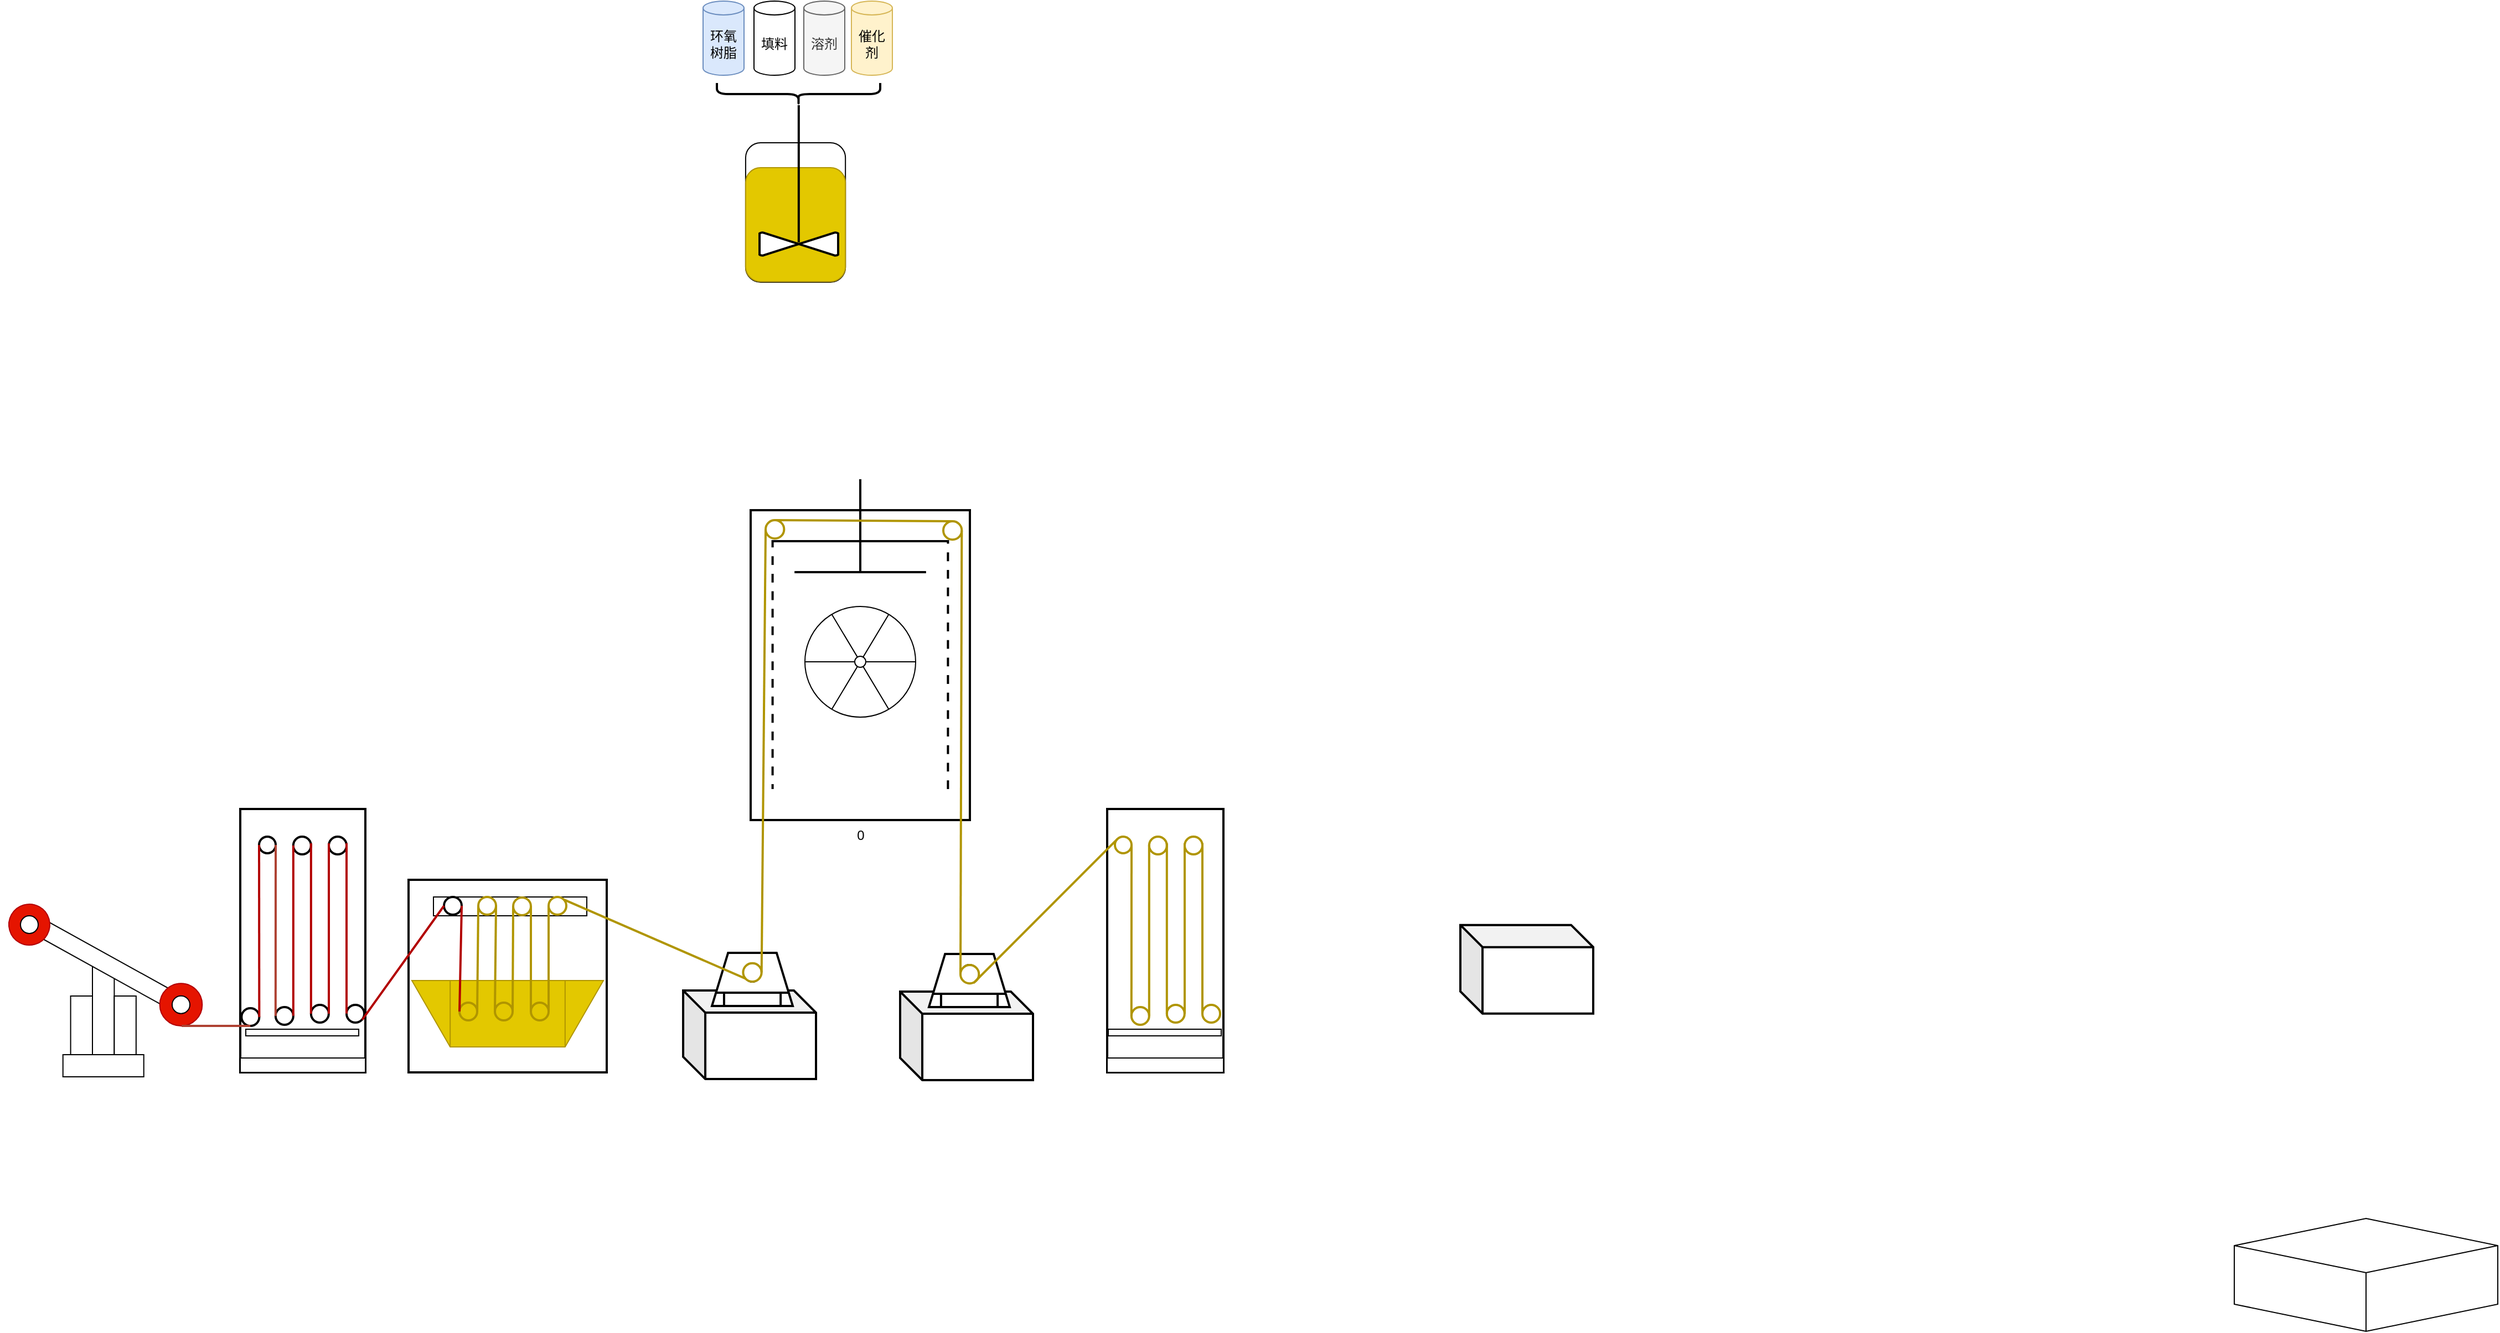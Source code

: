 <mxfile version="27.1.4">
  <diagram name="第 1 页" id="NM45Fy-Pm7l9fKpPG5w4">
    <mxGraphModel dx="1169" dy="2273" grid="0" gridSize="10" guides="1" tooltips="1" connect="1" arrows="1" fold="1" page="1" pageScale="1" pageWidth="900" pageHeight="1600" math="0" shadow="0">
      <root>
        <mxCell id="0" />
        <mxCell id="1" parent="0" />
        <mxCell id="Wi9fWY7tMc1d5rnaZym0-82" value="" style="verticalLabelPosition=bottom;verticalAlign=top;html=1;shape=mxgraph.basic.rect;fillColor2=none;strokeWidth=2;size=20;indent=5;" vertex="1" parent="1">
          <mxGeometry x="379" y="286" width="179" height="174" as="geometry" />
        </mxCell>
        <mxCell id="Wi9fWY7tMc1d5rnaZym0-72" value="" style="rounded=1;whiteSpace=wrap;html=1;direction=south;" vertex="1" parent="1">
          <mxGeometry x="683.45" y="-380" width="90.14" height="126" as="geometry" />
        </mxCell>
        <mxCell id="Wi9fWY7tMc1d5rnaZym0-1" value="环氧树脂" style="shape=cylinder3;whiteSpace=wrap;html=1;boundedLbl=1;backgroundOutline=1;size=6.229;fillColor=#dae8fc;strokeColor=#6c8ebf;" vertex="1" parent="1">
          <mxGeometry x="645" y="-508" width="37" height="67" as="geometry" />
        </mxCell>
        <mxCell id="Wi9fWY7tMc1d5rnaZym0-13" value="填料" style="shape=cylinder3;whiteSpace=wrap;html=1;boundedLbl=1;backgroundOutline=1;size=6.229;" vertex="1" parent="1">
          <mxGeometry x="691" y="-508" width="37" height="67" as="geometry" />
        </mxCell>
        <mxCell id="Wi9fWY7tMc1d5rnaZym0-14" value="溶剂" style="shape=cylinder3;whiteSpace=wrap;html=1;boundedLbl=1;backgroundOutline=1;size=6.229;fillColor=#f5f5f5;strokeColor=#666666;fontColor=#333333;" vertex="1" parent="1">
          <mxGeometry x="736" y="-508" width="37" height="67" as="geometry" />
        </mxCell>
        <mxCell id="Wi9fWY7tMc1d5rnaZym0-15" value="催化剂" style="shape=cylinder3;whiteSpace=wrap;html=1;boundedLbl=1;backgroundOutline=1;size=6.229;fillColor=#fff2cc;strokeColor=#d6b656;" vertex="1" parent="1">
          <mxGeometry x="779" y="-508" width="37" height="67" as="geometry" />
        </mxCell>
        <mxCell id="Wi9fWY7tMc1d5rnaZym0-23" value="" style="shape=curlyBracket;whiteSpace=wrap;html=1;rounded=1;labelPosition=left;verticalLabelPosition=middle;align=right;verticalAlign=middle;direction=north;strokeWidth=2;" vertex="1" parent="1">
          <mxGeometry x="657.5" y="-434" width="147.5" height="20" as="geometry" />
        </mxCell>
        <mxCell id="Wi9fWY7tMc1d5rnaZym0-24" value="" style="rounded=0;whiteSpace=wrap;html=1;" vertex="1" parent="1">
          <mxGeometry x="66.86" y="444" width="73" height="20" as="geometry" />
        </mxCell>
        <mxCell id="Wi9fWY7tMc1d5rnaZym0-25" value="" style="rounded=0;whiteSpace=wrap;html=1;" vertex="1" parent="1">
          <mxGeometry x="93.5" y="358" width="19.71" height="86" as="geometry" />
        </mxCell>
        <mxCell id="Wi9fWY7tMc1d5rnaZym0-29" value="" style="verticalLabelPosition=bottom;verticalAlign=top;html=1;shape=mxgraph.basic.plaque;dx=6;whiteSpace=wrap;rotation=29;" vertex="1" parent="1">
          <mxGeometry x="27" y="355" width="161.41" height="16" as="geometry" />
        </mxCell>
        <mxCell id="Wi9fWY7tMc1d5rnaZym0-30" value="" style="ellipse;whiteSpace=wrap;html=1;aspect=fixed;rotation=0;fillColor=#e51400;fontColor=#ffffff;strokeColor=#B20000;" vertex="1" parent="1">
          <mxGeometry x="154.32" y="379.66" width="38.34" height="38.34" as="geometry" />
        </mxCell>
        <mxCell id="Wi9fWY7tMc1d5rnaZym0-34" value="" style="ellipse;whiteSpace=wrap;html=1;aspect=fixed;rotation=29;fillColor=#e51400;fontColor=#ffffff;strokeColor=#B20000;" vertex="1" parent="1">
          <mxGeometry x="18" y="308" width="37" height="37" as="geometry" />
        </mxCell>
        <mxCell id="Wi9fWY7tMc1d5rnaZym0-35" value="" style="rounded=0;whiteSpace=wrap;html=1;" vertex="1" parent="1">
          <mxGeometry x="113.21" y="391" width="19.71" height="53" as="geometry" />
        </mxCell>
        <mxCell id="Wi9fWY7tMc1d5rnaZym0-36" value="" style="rounded=0;whiteSpace=wrap;html=1;" vertex="1" parent="1">
          <mxGeometry x="73.79" y="391" width="19.71" height="53" as="geometry" />
        </mxCell>
        <mxCell id="Wi9fWY7tMc1d5rnaZym0-37" value="" style="rounded=0;whiteSpace=wrap;html=1;strokeWidth=2;" vertex="1" parent="1">
          <mxGeometry x="227" y="222" width="113" height="238" as="geometry" />
        </mxCell>
        <mxCell id="Wi9fWY7tMc1d5rnaZym0-38" value="" style="ellipse;whiteSpace=wrap;html=1;aspect=fixed;strokeWidth=2;" vertex="1" parent="1">
          <mxGeometry x="244" y="247" width="15" height="15" as="geometry" />
        </mxCell>
        <mxCell id="Wi9fWY7tMc1d5rnaZym0-41" value="" style="ellipse;whiteSpace=wrap;html=1;aspect=fixed;strokeWidth=2;" vertex="1" parent="1">
          <mxGeometry x="228.16" y="402" width="16" height="16" as="geometry" />
        </mxCell>
        <mxCell id="Wi9fWY7tMc1d5rnaZym0-42" value="" style="ellipse;whiteSpace=wrap;html=1;aspect=fixed;strokeWidth=2;" vertex="1" parent="1">
          <mxGeometry x="258.91" y="401" width="16" height="16" as="geometry" />
        </mxCell>
        <mxCell id="Wi9fWY7tMc1d5rnaZym0-47" value="" style="endArrow=none;html=1;rounded=0;entryX=0.5;entryY=1;entryDx=0;entryDy=0;fillColor=#fad9d5;strokeColor=#ae4132;strokeWidth=2;" edge="1" parent="1" target="Wi9fWY7tMc1d5rnaZym0-41">
          <mxGeometry width="50" height="50" relative="1" as="geometry">
            <mxPoint x="174" y="418" as="sourcePoint" />
            <mxPoint x="245.5" y="418" as="targetPoint" />
          </mxGeometry>
        </mxCell>
        <mxCell id="Wi9fWY7tMc1d5rnaZym0-49" value="" style="endArrow=none;html=1;rounded=0;exitX=1;exitY=0.5;exitDx=0;exitDy=0;entryX=0;entryY=0.5;entryDx=0;entryDy=0;fillColor=#e51400;strokeColor=#B20000;strokeWidth=2;" edge="1" parent="1" source="Wi9fWY7tMc1d5rnaZym0-41" target="Wi9fWY7tMc1d5rnaZym0-38">
          <mxGeometry width="50" height="50" relative="1" as="geometry">
            <mxPoint x="329" y="344" as="sourcePoint" />
            <mxPoint x="379" y="294" as="targetPoint" />
          </mxGeometry>
        </mxCell>
        <mxCell id="Wi9fWY7tMc1d5rnaZym0-52" value="" style="endArrow=none;html=1;rounded=0;entryX=1;entryY=0.5;entryDx=0;entryDy=0;exitX=0;exitY=0.5;exitDx=0;exitDy=0;fillColor=#fad9d5;strokeColor=#ae4132;strokeWidth=2;" edge="1" parent="1" source="Wi9fWY7tMc1d5rnaZym0-42" target="Wi9fWY7tMc1d5rnaZym0-38">
          <mxGeometry width="50" height="50" relative="1" as="geometry">
            <mxPoint x="329" y="344" as="sourcePoint" />
            <mxPoint x="379" y="294" as="targetPoint" />
          </mxGeometry>
        </mxCell>
        <mxCell id="Wi9fWY7tMc1d5rnaZym0-53" value="" style="ellipse;whiteSpace=wrap;html=1;aspect=fixed;strokeWidth=2;" vertex="1" parent="1">
          <mxGeometry x="274.91" y="247" width="16" height="16" as="geometry" />
        </mxCell>
        <mxCell id="Wi9fWY7tMc1d5rnaZym0-55" value="" style="ellipse;whiteSpace=wrap;html=1;aspect=fixed;" vertex="1" parent="1">
          <mxGeometry x="165.49" y="390.83" width="16" height="16" as="geometry" />
        </mxCell>
        <mxCell id="Wi9fWY7tMc1d5rnaZym0-56" value="" style="ellipse;whiteSpace=wrap;html=1;aspect=fixed;" vertex="1" parent="1">
          <mxGeometry x="28.5" y="318.5" width="16" height="16" as="geometry" />
        </mxCell>
        <mxCell id="Wi9fWY7tMc1d5rnaZym0-59" value="" style="endArrow=none;html=1;rounded=0;entryX=1;entryY=0.5;entryDx=0;entryDy=0;exitX=0;exitY=0.5;exitDx=0;exitDy=0;fillColor=#e51400;strokeColor=#B20000;strokeWidth=2;" edge="1" parent="1">
          <mxGeometry width="50" height="50" relative="1" as="geometry">
            <mxPoint x="274.91" y="408.83" as="sourcePoint" />
            <mxPoint x="274.91" y="254.83" as="targetPoint" />
          </mxGeometry>
        </mxCell>
        <mxCell id="Wi9fWY7tMc1d5rnaZym0-60" value="" style="ellipse;whiteSpace=wrap;html=1;aspect=fixed;strokeWidth=2;" vertex="1" parent="1">
          <mxGeometry x="290.91" y="399" width="16" height="16" as="geometry" />
        </mxCell>
        <mxCell id="Wi9fWY7tMc1d5rnaZym0-61" value="" style="endArrow=none;html=1;rounded=0;entryX=1;entryY=0.5;entryDx=0;entryDy=0;exitX=0;exitY=0.5;exitDx=0;exitDy=0;fillColor=#e51400;strokeColor=#B20000;strokeWidth=2;" edge="1" parent="1">
          <mxGeometry width="50" height="50" relative="1" as="geometry">
            <mxPoint x="290.91" y="407" as="sourcePoint" />
            <mxPoint x="290.91" y="253" as="targetPoint" />
          </mxGeometry>
        </mxCell>
        <mxCell id="Wi9fWY7tMc1d5rnaZym0-62" value="" style="ellipse;whiteSpace=wrap;html=1;aspect=fixed;strokeWidth=2;" vertex="1" parent="1">
          <mxGeometry x="307" y="247" width="16" height="16" as="geometry" />
        </mxCell>
        <mxCell id="Wi9fWY7tMc1d5rnaZym0-63" value="" style="endArrow=none;html=1;rounded=0;entryX=1;entryY=0.5;entryDx=0;entryDy=0;exitX=0;exitY=0.5;exitDx=0;exitDy=0;fillColor=#e51400;strokeColor=#B20000;strokeWidth=2;" edge="1" parent="1">
          <mxGeometry width="50" height="50" relative="1" as="geometry">
            <mxPoint x="307" y="407" as="sourcePoint" />
            <mxPoint x="307" y="253" as="targetPoint" />
          </mxGeometry>
        </mxCell>
        <mxCell id="Wi9fWY7tMc1d5rnaZym0-64" value="" style="ellipse;whiteSpace=wrap;html=1;aspect=fixed;strokeWidth=2;" vertex="1" parent="1">
          <mxGeometry x="323" y="399" width="16" height="16" as="geometry" />
        </mxCell>
        <mxCell id="Wi9fWY7tMc1d5rnaZym0-65" value="" style="endArrow=none;html=1;rounded=0;entryX=1;entryY=0.5;entryDx=0;entryDy=0;exitX=0;exitY=0.5;exitDx=0;exitDy=0;fillColor=#e51400;strokeColor=#B20000;strokeWidth=2;" edge="1" parent="1">
          <mxGeometry width="50" height="50" relative="1" as="geometry">
            <mxPoint x="323" y="406.83" as="sourcePoint" />
            <mxPoint x="323" y="252.83" as="targetPoint" />
          </mxGeometry>
        </mxCell>
        <mxCell id="Wi9fWY7tMc1d5rnaZym0-66" value="" style="rounded=0;whiteSpace=wrap;html=1;" vertex="1" parent="1">
          <mxGeometry x="232" y="421" width="102" height="6" as="geometry" />
        </mxCell>
        <mxCell id="Wi9fWY7tMc1d5rnaZym0-67" value="" style="rounded=0;whiteSpace=wrap;html=1;" vertex="1" parent="1">
          <mxGeometry x="227" y="447" width="113" height="13" as="geometry" />
        </mxCell>
        <mxCell id="Wi9fWY7tMc1d5rnaZym0-73" value="" style="rounded=1;whiteSpace=wrap;html=1;direction=south;fillColor=#e3c800;fontColor=#000000;strokeColor=#B09500;" vertex="1" parent="1">
          <mxGeometry x="683.45" y="-357.5" width="90.14" height="103" as="geometry" />
        </mxCell>
        <mxCell id="Wi9fWY7tMc1d5rnaZym0-20" value="" style="verticalLabelPosition=bottom;verticalAlign=top;html=1;shape=mxgraph.flowchart.collate;direction=south;strokeWidth=2;" vertex="1" parent="1">
          <mxGeometry x="696.02" y="-299" width="71" height="21" as="geometry" />
        </mxCell>
        <mxCell id="Wi9fWY7tMc1d5rnaZym0-17" value="" style="line;strokeWidth=2;direction=south;html=1;" vertex="1" parent="1">
          <mxGeometry x="726.25" y="-414" width="10.34" height="124" as="geometry" />
        </mxCell>
        <mxCell id="Wi9fWY7tMc1d5rnaZym0-75" value="" style="html=1;whiteSpace=wrap;shape=isoCube2;backgroundOutline=1;isoAngle=6.536;" vertex="1" parent="1">
          <mxGeometry x="2028" y="592" width="238" height="102" as="geometry" />
        </mxCell>
        <mxCell id="Wi9fWY7tMc1d5rnaZym0-81" value="" style="verticalLabelPosition=bottom;align=center;dashed=0;html=1;verticalAlign=top;shape=mxgraph.pid.crushers_grinding.crusher;fillColor=#e3c800;fontColor=#000000;strokeColor=#B09500;" vertex="1" parent="1">
          <mxGeometry x="382" y="377" width="173" height="60" as="geometry" />
        </mxCell>
        <mxCell id="Wi9fWY7tMc1d5rnaZym0-83" value="" style="verticalLabelPosition=bottom;verticalAlign=top;html=1;shape=mxgraph.basic.rect;fillColor2=none;strokeWidth=1;size=20;indent=5;" vertex="1" parent="1">
          <mxGeometry x="401.5" y="301.5" width="138.5" height="17" as="geometry" />
        </mxCell>
        <mxCell id="Wi9fWY7tMc1d5rnaZym0-84" value="" style="ellipse;whiteSpace=wrap;html=1;aspect=fixed;strokeWidth=2;" vertex="1" parent="1">
          <mxGeometry x="411" y="301.5" width="16" height="16" as="geometry" />
        </mxCell>
        <mxCell id="Wi9fWY7tMc1d5rnaZym0-85" value="" style="ellipse;whiteSpace=wrap;html=1;aspect=fixed;strokeWidth=2;strokeColor=light-dark(#b09500, #ededed);align=center;verticalAlign=middle;fontFamily=Helvetica;fontSize=12;fontColor=default;fillColor=default;" vertex="1" parent="1">
          <mxGeometry x="442" y="301.5" width="16" height="16" as="geometry" />
        </mxCell>
        <mxCell id="Wi9fWY7tMc1d5rnaZym0-87" value="" style="ellipse;whiteSpace=wrap;html=1;aspect=fixed;strokeWidth=2;strokeColor=light-dark(#b09500, #ededed);" vertex="1" parent="1">
          <mxGeometry x="473.5" y="302" width="16" height="16" as="geometry" />
        </mxCell>
        <mxCell id="Wi9fWY7tMc1d5rnaZym0-88" value="" style="ellipse;whiteSpace=wrap;html=1;aspect=fixed;strokeWidth=2;fillColor=default;strokeColor=light-dark(#b09500, #ededed);align=center;verticalAlign=middle;fontFamily=Helvetica;fontSize=12;fontColor=default;" vertex="1" parent="1">
          <mxGeometry x="505.5" y="301.5" width="16" height="16" as="geometry" />
        </mxCell>
        <mxCell id="Wi9fWY7tMc1d5rnaZym0-89" value="" style="endArrow=none;html=1;rounded=0;exitX=0.975;exitY=0.8;exitDx=0;exitDy=0;entryX=0;entryY=0.5;entryDx=0;entryDy=0;exitPerimeter=0;fillColor=#e51400;strokeColor=#B20000;strokeWidth=2;" edge="1" parent="1" source="Wi9fWY7tMc1d5rnaZym0-37" target="Wi9fWY7tMc1d5rnaZym0-84">
          <mxGeometry width="50" height="50" relative="1" as="geometry">
            <mxPoint x="534" y="297" as="sourcePoint" />
            <mxPoint x="584" y="247" as="targetPoint" />
          </mxGeometry>
        </mxCell>
        <mxCell id="Wi9fWY7tMc1d5rnaZym0-90" value="" style="ellipse;whiteSpace=wrap;html=1;aspect=fixed;fillColor=#e3c800;fontColor=#000000;strokeColor=#B09500;strokeWidth=2;" vertex="1" parent="1">
          <mxGeometry x="425" y="397" width="16" height="16" as="geometry" />
        </mxCell>
        <mxCell id="Wi9fWY7tMc1d5rnaZym0-91" value="" style="endArrow=none;html=1;rounded=0;entryX=1;entryY=0.5;entryDx=0;entryDy=0;fillColor=#e51400;strokeColor=#B20000;strokeWidth=2;" edge="1" parent="1" target="Wi9fWY7tMc1d5rnaZym0-84">
          <mxGeometry width="50" height="50" relative="1" as="geometry">
            <mxPoint x="425" y="405" as="sourcePoint" />
            <mxPoint x="444" y="328" as="targetPoint" />
          </mxGeometry>
        </mxCell>
        <mxCell id="Wi9fWY7tMc1d5rnaZym0-92" value="" style="endArrow=none;html=1;rounded=0;entryX=0;entryY=0.5;entryDx=0;entryDy=0;exitX=1;exitY=0.5;exitDx=0;exitDy=0;fillColor=#e3c800;strokeColor=#B09500;strokeWidth=2;" edge="1" parent="1" source="Wi9fWY7tMc1d5rnaZym0-90" target="Wi9fWY7tMc1d5rnaZym0-85">
          <mxGeometry width="50" height="50" relative="1" as="geometry">
            <mxPoint x="422" y="452" as="sourcePoint" />
            <mxPoint x="424" y="353" as="targetPoint" />
          </mxGeometry>
        </mxCell>
        <mxCell id="Wi9fWY7tMc1d5rnaZym0-93" value="" style="ellipse;whiteSpace=wrap;html=1;aspect=fixed;fillColor=#e3c800;fontColor=#000000;strokeColor=#B09500;strokeWidth=2;" vertex="1" parent="1">
          <mxGeometry x="457" y="397" width="16" height="16" as="geometry" />
        </mxCell>
        <mxCell id="Wi9fWY7tMc1d5rnaZym0-94" value="" style="endArrow=none;html=1;rounded=0;entryX=0;entryY=0.5;entryDx=0;entryDy=0;exitX=1;exitY=0.5;exitDx=0;exitDy=0;fillColor=#e3c800;strokeColor=#B09500;strokeWidth=2;" edge="1" parent="1">
          <mxGeometry width="50" height="50" relative="1" as="geometry">
            <mxPoint x="457" y="404" as="sourcePoint" />
            <mxPoint x="458" y="309" as="targetPoint" />
          </mxGeometry>
        </mxCell>
        <mxCell id="Wi9fWY7tMc1d5rnaZym0-95" value="" style="endArrow=none;html=1;rounded=0;entryX=0;entryY=0.5;entryDx=0;entryDy=0;exitX=1;exitY=0.5;exitDx=0;exitDy=0;fillColor=#e3c800;strokeColor=#B09500;strokeWidth=2;" edge="1" parent="1" source="Wi9fWY7tMc1d5rnaZym0-93" target="Wi9fWY7tMc1d5rnaZym0-87">
          <mxGeometry width="50" height="50" relative="1" as="geometry">
            <mxPoint x="473.5" y="405" as="sourcePoint" />
            <mxPoint x="474.5" y="310" as="targetPoint" />
          </mxGeometry>
        </mxCell>
        <mxCell id="Wi9fWY7tMc1d5rnaZym0-96" value="" style="ellipse;whiteSpace=wrap;html=1;aspect=fixed;fillColor=#e3c800;fontColor=#000000;strokeColor=#B09500;strokeWidth=2;" vertex="1" parent="1">
          <mxGeometry x="489.5" y="397" width="16" height="16" as="geometry" />
        </mxCell>
        <mxCell id="Wi9fWY7tMc1d5rnaZym0-97" value="" style="endArrow=none;html=1;rounded=0;exitX=0;exitY=0.5;exitDx=0;exitDy=0;fillColor=#e3c800;strokeColor=#B09500;strokeWidth=2;entryX=1;entryY=0.5;entryDx=0;entryDy=0;" edge="1" parent="1" source="Wi9fWY7tMc1d5rnaZym0-96" target="Wi9fWY7tMc1d5rnaZym0-87">
          <mxGeometry width="50" height="50" relative="1" as="geometry">
            <mxPoint x="489.5" y="403" as="sourcePoint" />
            <mxPoint x="490" y="309" as="targetPoint" />
          </mxGeometry>
        </mxCell>
        <mxCell id="Wi9fWY7tMc1d5rnaZym0-98" value="" style="endArrow=none;html=1;rounded=0;exitX=1;exitY=0.5;exitDx=0;exitDy=0;fillColor=#e3c800;strokeColor=#B09500;strokeWidth=2;entryX=0;entryY=0.5;entryDx=0;entryDy=0;" edge="1" parent="1" source="Wi9fWY7tMc1d5rnaZym0-96" target="Wi9fWY7tMc1d5rnaZym0-88">
          <mxGeometry width="50" height="50" relative="1" as="geometry">
            <mxPoint x="508" y="403" as="sourcePoint" />
            <mxPoint x="508" y="308" as="targetPoint" />
          </mxGeometry>
        </mxCell>
        <mxCell id="Wi9fWY7tMc1d5rnaZym0-104" value="" style="shape=cube;whiteSpace=wrap;html=1;boundedLbl=1;backgroundOutline=1;darkOpacity=0.05;darkOpacity2=0.1;strokeWidth=2;" vertex="1" parent="1">
          <mxGeometry x="627.02" y="386" width="120" height="80" as="geometry" />
        </mxCell>
        <mxCell id="Wi9fWY7tMc1d5rnaZym0-103" value="" style="shape=mxgraph.pid.shaping_machines.pelletizing_disc;html=1;pointerEvents=1;align=center;verticalLabelPosition=bottom;verticalAlign=top;dashed=0;strokeWidth=2;" vertex="1" parent="1">
          <mxGeometry x="653.02" y="352" width="73" height="48" as="geometry" />
        </mxCell>
        <mxCell id="Wi9fWY7tMc1d5rnaZym0-105" value="" style="endArrow=none;html=1;rounded=0;exitX=1;exitY=0;exitDx=0;exitDy=0;entryX=0.429;entryY=0.493;entryDx=0;entryDy=0;entryPerimeter=0;strokeWidth=2;fillColor=#e3c800;strokeColor=#B09500;" edge="1" parent="1" source="Wi9fWY7tMc1d5rnaZym0-88" target="Wi9fWY7tMc1d5rnaZym0-103">
          <mxGeometry width="50" height="50" relative="1" as="geometry">
            <mxPoint x="598" y="331" as="sourcePoint" />
            <mxPoint x="648" y="281" as="targetPoint" />
          </mxGeometry>
        </mxCell>
        <mxCell id="Wi9fWY7tMc1d5rnaZym0-106" value="" style="ellipse;whiteSpace=wrap;html=1;aspect=fixed;strokeWidth=2;fillColor=default;strokeColor=light-dark(#b09500, #ededed);align=center;verticalAlign=middle;fontFamily=Helvetica;fontSize=12;fontColor=default;" vertex="1" parent="1">
          <mxGeometry x="681.19" y="361.34" width="16.66" height="16.66" as="geometry" />
        </mxCell>
        <mxCell id="Wi9fWY7tMc1d5rnaZym0-107" value="0" style="shape=mxgraph.pid.centrifuges.centrifuge_(pusher);html=1;pointerEvents=1;align=center;verticalLabelPosition=bottom;verticalAlign=top;dashed=0;direction=south;strokeWidth=2;" vertex="1" parent="1">
          <mxGeometry x="688" y="-76" width="198" height="308" as="geometry" />
        </mxCell>
        <mxCell id="Wi9fWY7tMc1d5rnaZym0-111" value="" style="shape=cube;whiteSpace=wrap;html=1;boundedLbl=1;backgroundOutline=1;darkOpacity=0.05;darkOpacity2=0.1;strokeWidth=2;" vertex="1" parent="1">
          <mxGeometry x="823" y="387" width="120" height="80" as="geometry" />
        </mxCell>
        <mxCell id="Wi9fWY7tMc1d5rnaZym0-112" value="" style="shape=mxgraph.pid.shaping_machines.pelletizing_disc;html=1;pointerEvents=1;align=center;verticalLabelPosition=bottom;verticalAlign=top;dashed=0;strokeWidth=2;" vertex="1" parent="1">
          <mxGeometry x="849" y="353" width="73" height="48" as="geometry" />
        </mxCell>
        <mxCell id="Wi9fWY7tMc1d5rnaZym0-113" value="" style="ellipse;whiteSpace=wrap;html=1;aspect=fixed;strokeWidth=2;fillColor=default;strokeColor=light-dark(#b09500, #ededed);align=center;verticalAlign=middle;fontFamily=Helvetica;fontSize=12;fontColor=default;" vertex="1" parent="1">
          <mxGeometry x="877.5" y="363" width="16.66" height="16.66" as="geometry" />
        </mxCell>
        <mxCell id="Wi9fWY7tMc1d5rnaZym0-114" value="" style="shape=cube;whiteSpace=wrap;html=1;boundedLbl=1;backgroundOutline=1;darkOpacity=0.05;darkOpacity2=0.1;strokeWidth=2;" vertex="1" parent="1">
          <mxGeometry x="1329" y="326.83" width="120" height="80" as="geometry" />
        </mxCell>
        <mxCell id="Wi9fWY7tMc1d5rnaZym0-115" value="" style="ellipse;whiteSpace=wrap;html=1;aspect=fixed;strokeWidth=2;fillColor=default;strokeColor=light-dark(#b09500, #ededed);align=center;verticalAlign=middle;fontFamily=Helvetica;fontSize=12;fontColor=default;" vertex="1" parent="1">
          <mxGeometry x="701.52" y="-39" width="16.66" height="16.66" as="geometry" />
        </mxCell>
        <mxCell id="Wi9fWY7tMc1d5rnaZym0-116" value="" style="ellipse;whiteSpace=wrap;html=1;aspect=fixed;strokeWidth=2;fillColor=default;strokeColor=light-dark(#b09500, #ededed);align=center;verticalAlign=middle;fontFamily=Helvetica;fontSize=12;fontColor=default;" vertex="1" parent="1">
          <mxGeometry x="862" y="-38" width="16.66" height="16.66" as="geometry" />
        </mxCell>
        <mxCell id="Wi9fWY7tMc1d5rnaZym0-117" value="" style="endArrow=none;html=1;rounded=0;entryX=0;entryY=0.5;entryDx=0;entryDy=0;exitX=1;exitY=0.5;exitDx=0;exitDy=0;strokeWidth=2;fillColor=#e3c800;strokeColor=#B09500;" edge="1" parent="1" source="Wi9fWY7tMc1d5rnaZym0-106" target="Wi9fWY7tMc1d5rnaZym0-115">
          <mxGeometry width="50" height="50" relative="1" as="geometry">
            <mxPoint x="671" y="159" as="sourcePoint" />
            <mxPoint x="681.52" y="-30.67" as="targetPoint" />
          </mxGeometry>
        </mxCell>
        <mxCell id="Wi9fWY7tMc1d5rnaZym0-118" value="" style="shape=mxgraph.pid.feeders.proportional_feeder_(rotary_valve);html=1;pointerEvents=1;align=center;verticalLabelPosition=bottom;verticalAlign=top;dashed=0;" vertex="1" parent="1">
          <mxGeometry x="737" y="39" width="100" height="100" as="geometry" />
        </mxCell>
        <mxCell id="Wi9fWY7tMc1d5rnaZym0-119" value="" style="endArrow=none;html=1;rounded=0;exitX=0.124;exitY=0.912;exitDx=0;exitDy=0;exitPerimeter=0;strokeWidth=2;fillColor=#e3c800;strokeColor=#B09500;entryX=0.5;entryY=0;entryDx=0;entryDy=0;" edge="1" parent="1" target="Wi9fWY7tMc1d5rnaZym0-116">
          <mxGeometry width="50" height="50" relative="1" as="geometry">
            <mxPoint x="709.996" y="-38.998" as="sourcePoint" />
            <mxPoint x="900" y="-37" as="targetPoint" />
          </mxGeometry>
        </mxCell>
        <mxCell id="Wi9fWY7tMc1d5rnaZym0-121" value="" style="endArrow=none;html=1;rounded=0;entryX=1;entryY=0.5;entryDx=0;entryDy=0;strokeWidth=2;exitX=0;exitY=0.5;exitDx=0;exitDy=0;fillColor=#e3c800;strokeColor=#B09500;" edge="1" parent="1" source="Wi9fWY7tMc1d5rnaZym0-113" target="Wi9fWY7tMc1d5rnaZym0-116">
          <mxGeometry width="50" height="50" relative="1" as="geometry">
            <mxPoint x="875" y="260" as="sourcePoint" />
            <mxPoint x="951" y="88" as="targetPoint" />
          </mxGeometry>
        </mxCell>
        <mxCell id="Wi9fWY7tMc1d5rnaZym0-122" value="" style="rounded=0;whiteSpace=wrap;html=1;strokeWidth=2;" vertex="1" parent="1">
          <mxGeometry x="1010" y="222" width="105" height="238" as="geometry" />
        </mxCell>
        <mxCell id="Wi9fWY7tMc1d5rnaZym0-123" value="" style="ellipse;whiteSpace=wrap;html=1;aspect=fixed;strokeWidth=2;strokeColor=light-dark(#b09500, #ededed);align=center;verticalAlign=middle;fontFamily=Helvetica;fontSize=12;fontColor=default;fillColor=default;" vertex="1" parent="1">
          <mxGeometry x="1017" y="247" width="15" height="15" as="geometry" />
        </mxCell>
        <mxCell id="Wi9fWY7tMc1d5rnaZym0-125" value="" style="ellipse;whiteSpace=wrap;html=1;aspect=fixed;strokeWidth=2;strokeColor=light-dark(#b09500, #ededed);align=center;verticalAlign=middle;fontFamily=Helvetica;fontSize=12;fontColor=default;fillColor=default;" vertex="1" parent="1">
          <mxGeometry x="1031.91" y="401" width="16" height="16" as="geometry" />
        </mxCell>
        <mxCell id="Wi9fWY7tMc1d5rnaZym0-127" value="" style="endArrow=none;html=1;rounded=0;entryX=1;entryY=0.5;entryDx=0;entryDy=0;exitX=0;exitY=0.5;exitDx=0;exitDy=0;fillColor=#e3c800;strokeColor=#B09500;strokeWidth=2;" edge="1" parent="1" source="Wi9fWY7tMc1d5rnaZym0-125" target="Wi9fWY7tMc1d5rnaZym0-123">
          <mxGeometry width="50" height="50" relative="1" as="geometry">
            <mxPoint x="1102" y="344" as="sourcePoint" />
            <mxPoint x="1152" y="294" as="targetPoint" />
          </mxGeometry>
        </mxCell>
        <mxCell id="Wi9fWY7tMc1d5rnaZym0-128" value="" style="ellipse;whiteSpace=wrap;html=1;aspect=fixed;strokeWidth=2;strokeColor=light-dark(#b09500, #ededed);align=center;verticalAlign=middle;fontFamily=Helvetica;fontSize=12;fontColor=default;fillColor=default;" vertex="1" parent="1">
          <mxGeometry x="1047.91" y="247" width="16" height="16" as="geometry" />
        </mxCell>
        <mxCell id="Wi9fWY7tMc1d5rnaZym0-129" value="" style="endArrow=none;html=1;rounded=0;entryX=1;entryY=0.5;entryDx=0;entryDy=0;exitX=0;exitY=0.5;exitDx=0;exitDy=0;fillColor=#e3c800;strokeColor=#B09500;strokeWidth=2;" edge="1" parent="1">
          <mxGeometry width="50" height="50" relative="1" as="geometry">
            <mxPoint x="1047.91" y="408.83" as="sourcePoint" />
            <mxPoint x="1047.91" y="254.83" as="targetPoint" />
          </mxGeometry>
        </mxCell>
        <mxCell id="Wi9fWY7tMc1d5rnaZym0-130" value="" style="ellipse;whiteSpace=wrap;html=1;aspect=fixed;strokeWidth=2;strokeColor=light-dark(#b09500, #ededed);align=center;verticalAlign=middle;fontFamily=Helvetica;fontSize=12;fontColor=default;fillColor=default;" vertex="1" parent="1">
          <mxGeometry x="1063.91" y="399" width="16" height="16" as="geometry" />
        </mxCell>
        <mxCell id="Wi9fWY7tMc1d5rnaZym0-131" value="" style="endArrow=none;html=1;rounded=0;entryX=1;entryY=0.5;entryDx=0;entryDy=0;exitX=0;exitY=0.5;exitDx=0;exitDy=0;fillColor=#e3c800;strokeColor=#B09500;strokeWidth=2;" edge="1" parent="1">
          <mxGeometry width="50" height="50" relative="1" as="geometry">
            <mxPoint x="1063.91" y="407" as="sourcePoint" />
            <mxPoint x="1063.91" y="253" as="targetPoint" />
          </mxGeometry>
        </mxCell>
        <mxCell id="Wi9fWY7tMc1d5rnaZym0-132" value="" style="ellipse;whiteSpace=wrap;html=1;aspect=fixed;strokeWidth=2;strokeColor=light-dark(#b09500, #ededed);align=center;verticalAlign=middle;fontFamily=Helvetica;fontSize=12;fontColor=default;fillColor=default;" vertex="1" parent="1">
          <mxGeometry x="1080" y="247" width="16" height="16" as="geometry" />
        </mxCell>
        <mxCell id="Wi9fWY7tMc1d5rnaZym0-133" value="" style="endArrow=none;html=1;rounded=0;entryX=1;entryY=0.5;entryDx=0;entryDy=0;exitX=0;exitY=0.5;exitDx=0;exitDy=0;fillColor=#e3c800;strokeColor=#B09500;strokeWidth=2;" edge="1" parent="1">
          <mxGeometry width="50" height="50" relative="1" as="geometry">
            <mxPoint x="1080" y="407" as="sourcePoint" />
            <mxPoint x="1080" y="253" as="targetPoint" />
          </mxGeometry>
        </mxCell>
        <mxCell id="Wi9fWY7tMc1d5rnaZym0-134" value="" style="ellipse;whiteSpace=wrap;html=1;aspect=fixed;strokeWidth=2;strokeColor=light-dark(#b09500, #ededed);align=center;verticalAlign=middle;fontFamily=Helvetica;fontSize=12;fontColor=default;fillColor=default;" vertex="1" parent="1">
          <mxGeometry x="1096" y="399" width="16" height="16" as="geometry" />
        </mxCell>
        <mxCell id="Wi9fWY7tMc1d5rnaZym0-135" value="" style="endArrow=none;html=1;rounded=0;entryX=1;entryY=0.5;entryDx=0;entryDy=0;exitX=0;exitY=0.5;exitDx=0;exitDy=0;fillColor=#e3c800;strokeColor=#B09500;strokeWidth=2;" edge="1" parent="1">
          <mxGeometry width="50" height="50" relative="1" as="geometry">
            <mxPoint x="1096" y="406.83" as="sourcePoint" />
            <mxPoint x="1096" y="252.83" as="targetPoint" />
          </mxGeometry>
        </mxCell>
        <mxCell id="Wi9fWY7tMc1d5rnaZym0-136" value="" style="rounded=0;whiteSpace=wrap;html=1;" vertex="1" parent="1">
          <mxGeometry x="1011" y="421" width="102" height="6" as="geometry" />
        </mxCell>
        <mxCell id="Wi9fWY7tMc1d5rnaZym0-137" value="" style="rounded=0;whiteSpace=wrap;html=1;" vertex="1" parent="1">
          <mxGeometry x="1010" y="447" width="105" height="13" as="geometry" />
        </mxCell>
        <mxCell id="Wi9fWY7tMc1d5rnaZym0-139" value="" style="endArrow=none;html=1;rounded=0;exitX=0.552;exitY=0.547;exitDx=0;exitDy=0;exitPerimeter=0;entryX=0;entryY=0;entryDx=0;entryDy=0;strokeWidth=2;fillColor=#e3c800;strokeColor=#B09500;" edge="1" parent="1" source="Wi9fWY7tMc1d5rnaZym0-112" target="Wi9fWY7tMc1d5rnaZym0-123">
          <mxGeometry width="50" height="50" relative="1" as="geometry">
            <mxPoint x="928" y="354" as="sourcePoint" />
            <mxPoint x="978" y="304" as="targetPoint" />
          </mxGeometry>
        </mxCell>
      </root>
    </mxGraphModel>
  </diagram>
</mxfile>
